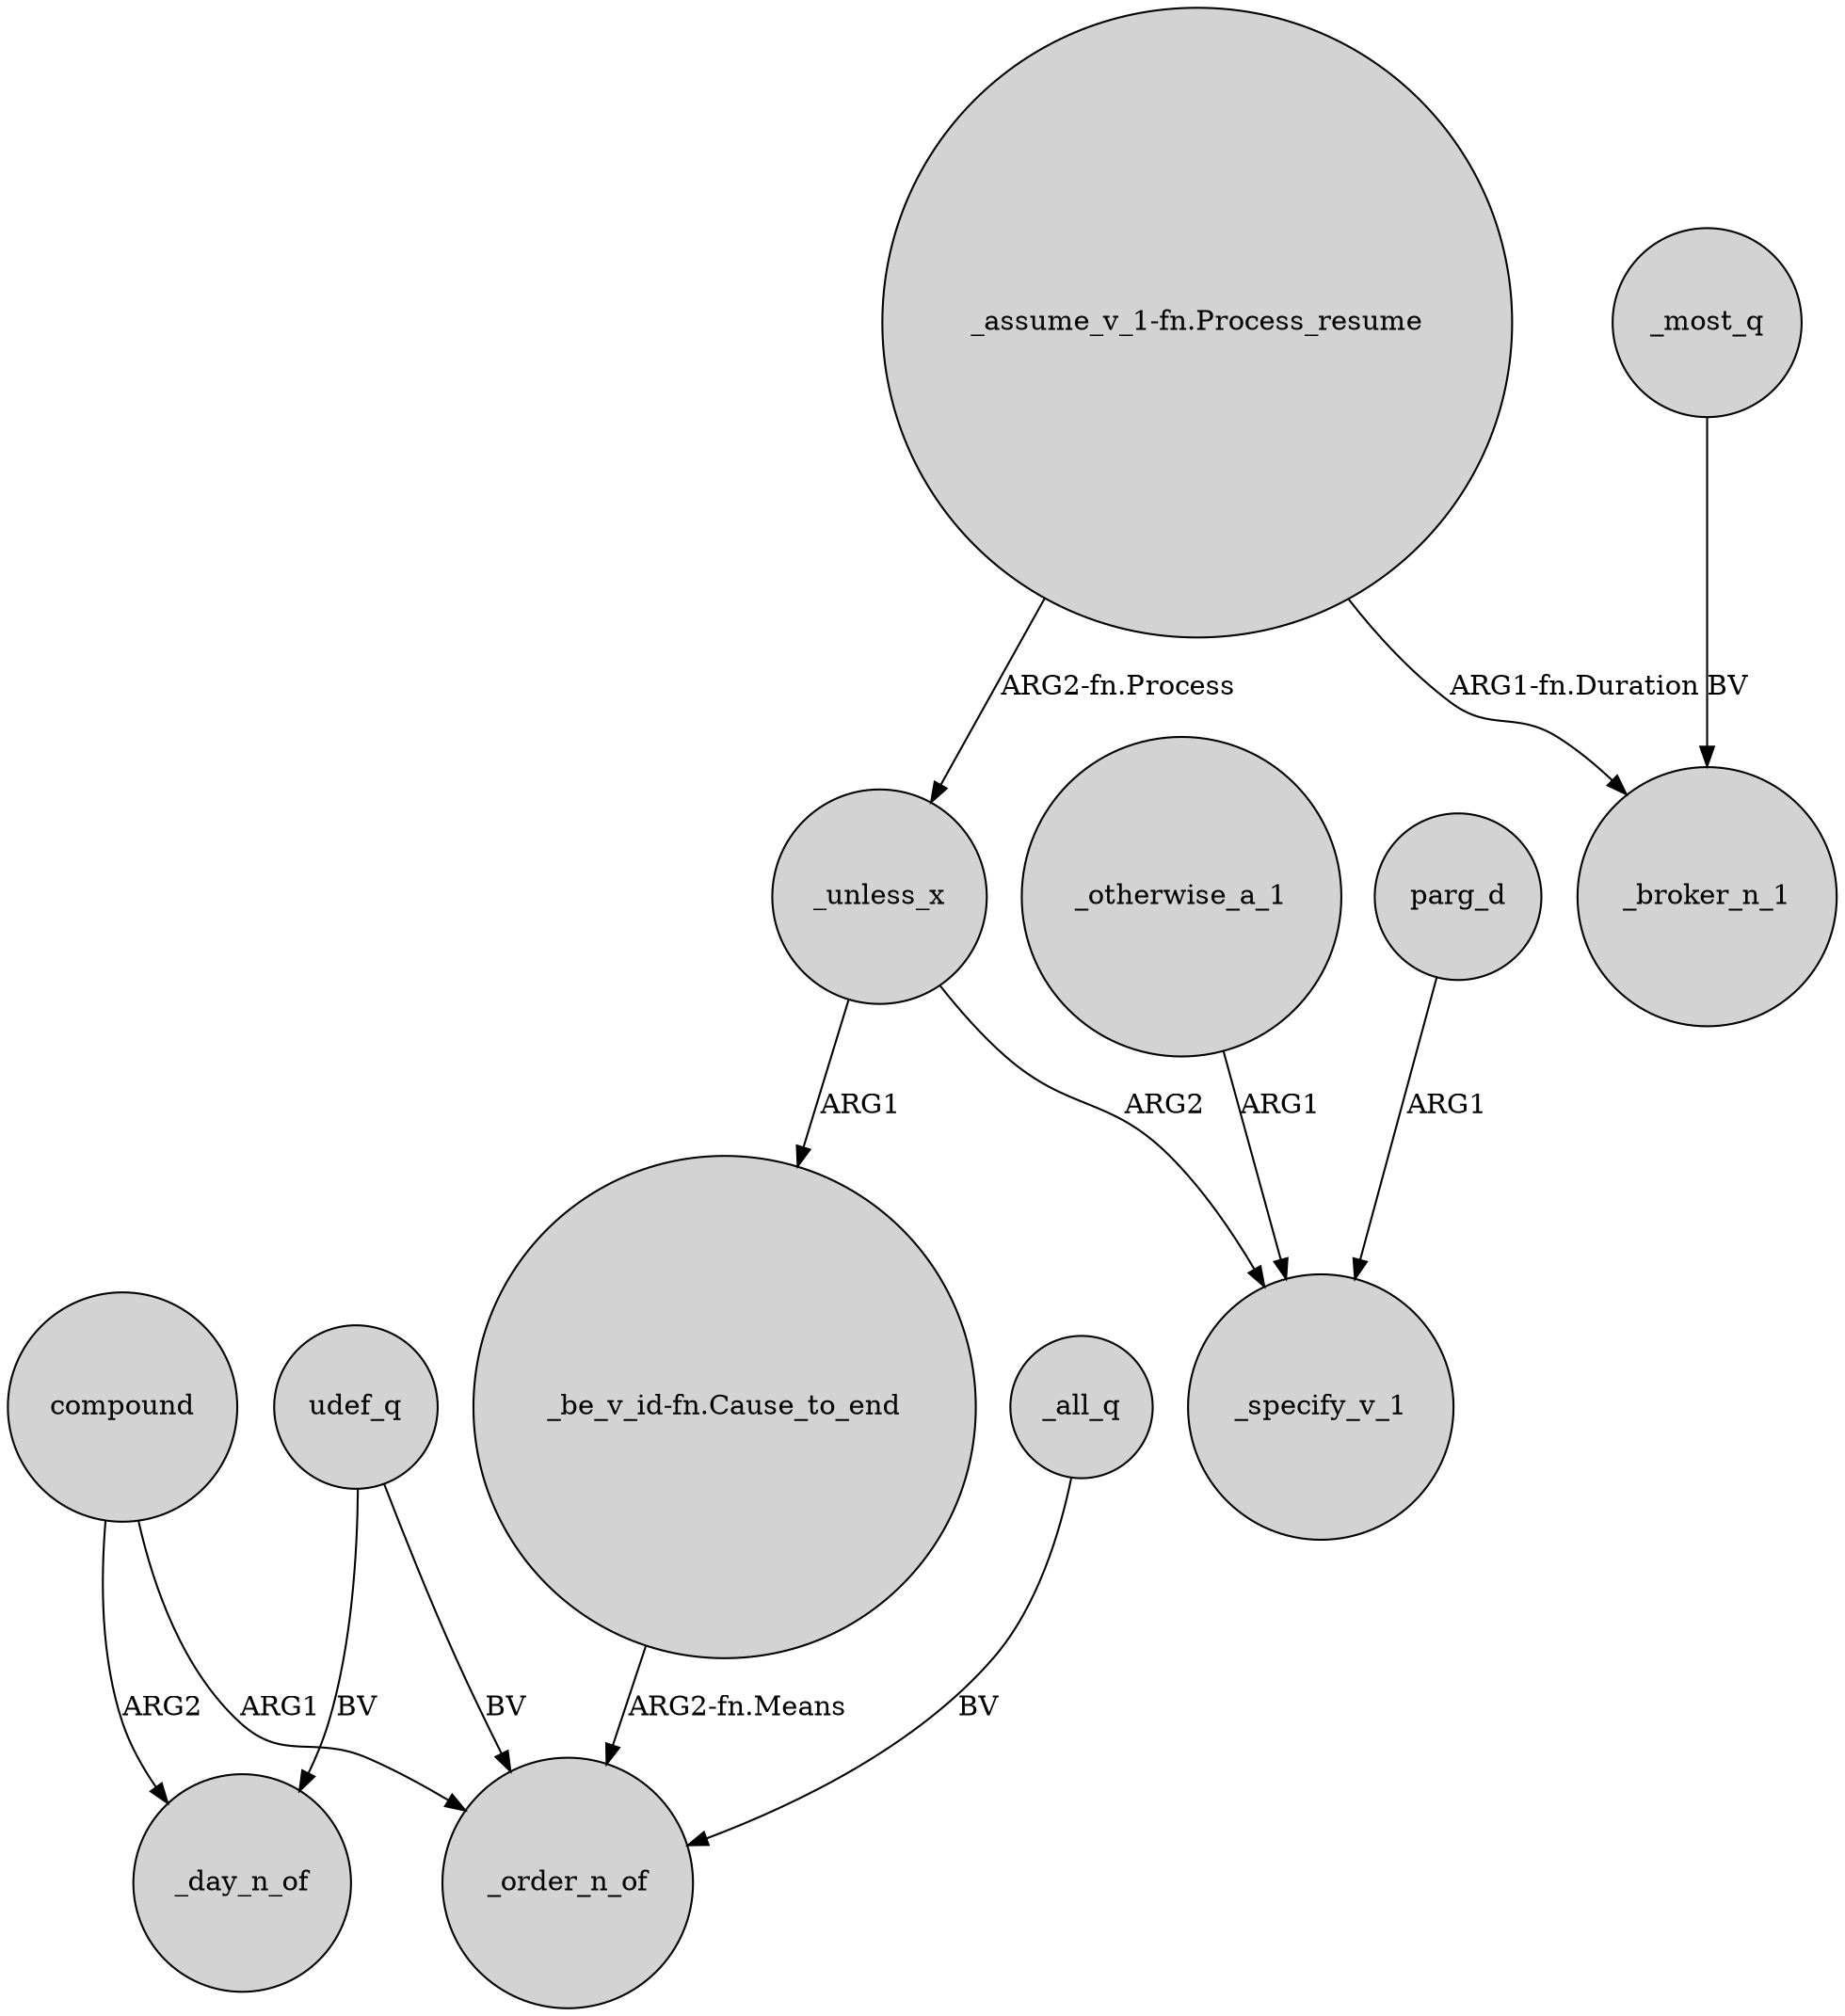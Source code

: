digraph {
	node [shape=circle style=filled]
	udef_q -> _order_n_of [label=BV]
	_all_q -> _order_n_of [label=BV]
	"_assume_v_1-fn.Process_resume" -> _broker_n_1 [label="ARG1-fn.Duration"]
	_otherwise_a_1 -> _specify_v_1 [label=ARG1]
	"_assume_v_1-fn.Process_resume" -> _unless_x [label="ARG2-fn.Process"]
	compound -> _order_n_of [label=ARG1]
	parg_d -> _specify_v_1 [label=ARG1]
	_unless_x -> "_be_v_id-fn.Cause_to_end" [label=ARG1]
	"_be_v_id-fn.Cause_to_end" -> _order_n_of [label="ARG2-fn.Means"]
	_unless_x -> _specify_v_1 [label=ARG2]
	compound -> _day_n_of [label=ARG2]
	_most_q -> _broker_n_1 [label=BV]
	udef_q -> _day_n_of [label=BV]
}
